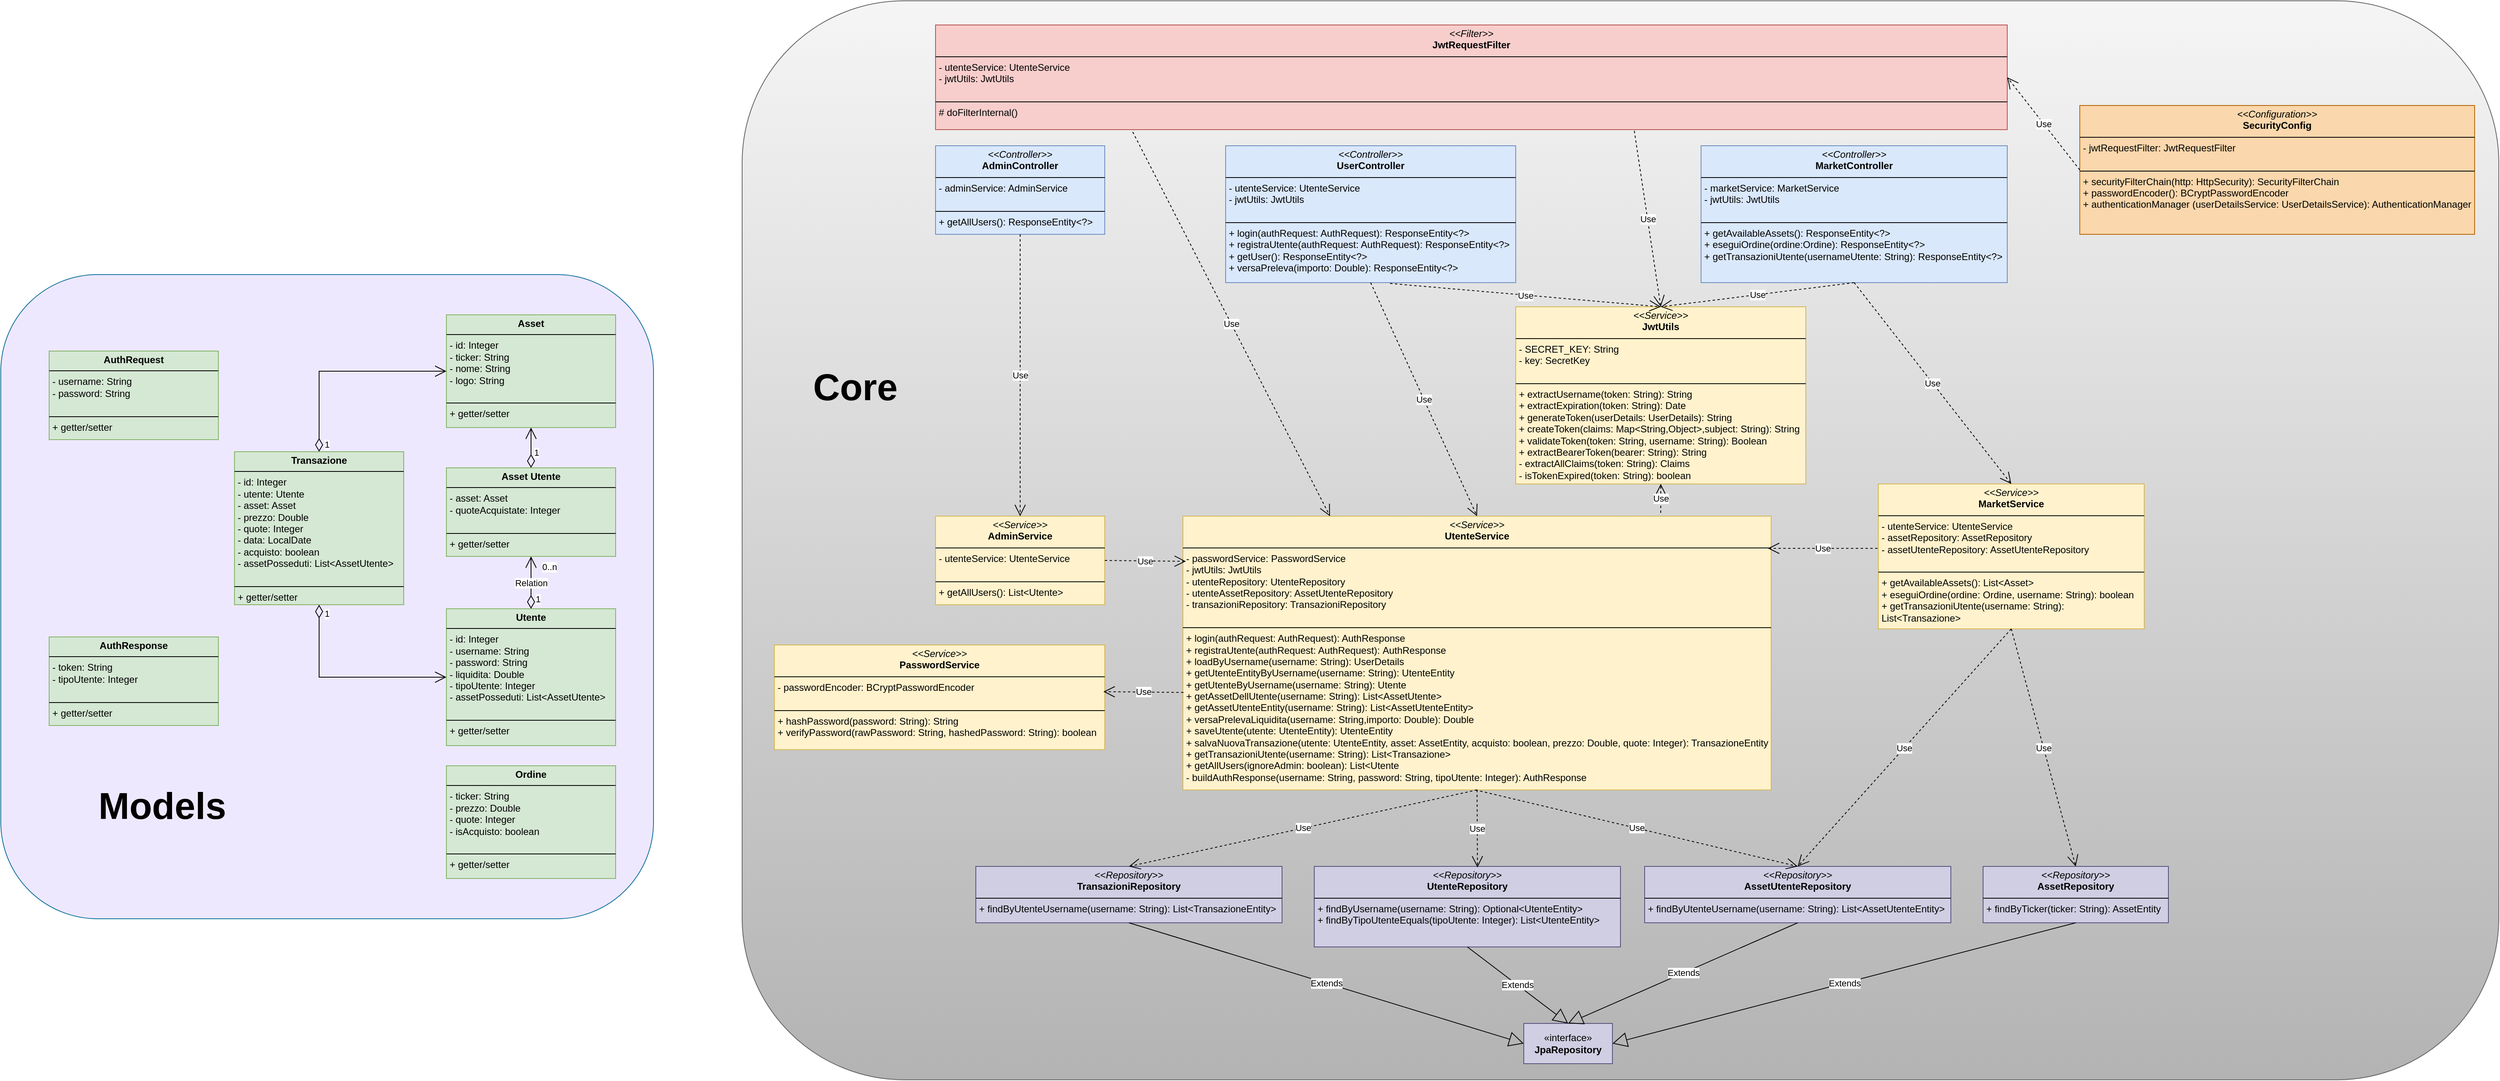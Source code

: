 <mxfile version="26.1.2">
  <diagram id="C5RBs43oDa-KdzZeNtuy" name="Page-1">
    <mxGraphModel dx="4261" dy="2522" grid="1" gridSize="10" guides="1" tooltips="1" connect="1" arrows="1" fold="1" page="1" pageScale="1" pageWidth="827" pageHeight="1169" math="0" shadow="0">
      <root>
        <mxCell id="WIyWlLk6GJQsqaUBKTNV-0" />
        <mxCell id="WIyWlLk6GJQsqaUBKTNV-1" parent="WIyWlLk6GJQsqaUBKTNV-0" />
        <mxCell id="JctIp_O2euF0pPEUEPDi-41" value="" style="rounded=1;whiteSpace=wrap;html=1;glass=0;shadow=0;fillColor=#EEE8FF;strokeColor=#10739e;" parent="WIyWlLk6GJQsqaUBKTNV-1" vertex="1">
          <mxGeometry x="-1370" y="200" width="810" height="800" as="geometry" />
        </mxCell>
        <mxCell id="JctIp_O2euF0pPEUEPDi-22" value="" style="rounded=1;whiteSpace=wrap;html=1;fillColor=#f5f5f5;glass=0;shadow=0;strokeColor=#666666;gradientColor=#b3b3b3;" parent="WIyWlLk6GJQsqaUBKTNV-1" vertex="1">
          <mxGeometry x="-450" y="-140" width="2180" height="1340" as="geometry" />
        </mxCell>
        <mxCell id="9dzWxOPXeVW-He33lrYC-0" value="&lt;p style=&quot;margin:0px;margin-top:4px;text-align:center;&quot;&gt;&lt;i&gt;&amp;lt;&amp;lt;Controller&amp;gt;&amp;gt;&lt;/i&gt;&lt;br&gt;&lt;b&gt;AdminController&lt;/b&gt;&lt;/p&gt;&lt;hr size=&quot;1&quot; style=&quot;border-style:solid;&quot;&gt;&lt;p style=&quot;margin:0px;margin-left:4px;&quot;&gt;- adminService: AdminService&lt;br&gt;&lt;br&gt;&lt;/p&gt;&lt;hr size=&quot;1&quot; style=&quot;border-style:solid;&quot;&gt;&lt;p style=&quot;margin:0px;margin-left:4px;&quot;&gt;+ getAllUsers(): ResponseEntity&amp;lt;?&amp;gt;&lt;/p&gt;" style="verticalAlign=top;align=left;overflow=fill;html=1;whiteSpace=wrap;fillColor=#dae8fc;strokeColor=#6c8ebf;" parent="WIyWlLk6GJQsqaUBKTNV-1" vertex="1">
          <mxGeometry x="-210" y="40" width="210" height="110" as="geometry" />
        </mxCell>
        <mxCell id="9dzWxOPXeVW-He33lrYC-1" value="&lt;p style=&quot;margin:0px;margin-top:4px;text-align:center;&quot;&gt;&lt;i&gt;&amp;lt;&amp;lt;Controller&amp;gt;&amp;gt;&lt;/i&gt;&lt;br&gt;&lt;b&gt;MarketController&lt;/b&gt;&lt;/p&gt;&lt;hr size=&quot;1&quot; style=&quot;border-style:solid;&quot;&gt;&lt;p style=&quot;margin:0px;margin-left:4px;&quot;&gt;- marketService: MarketService&lt;/p&gt;&lt;p style=&quot;margin:0px;margin-left:4px;&quot;&gt;- jwtUtils: JwtUtils&lt;br&gt;&lt;br&gt;&lt;/p&gt;&lt;hr size=&quot;1&quot; style=&quot;border-style:solid;&quot;&gt;&lt;p style=&quot;margin:0px;margin-left:4px;&quot;&gt;+ getAvailableAssets(): ResponseEntity&amp;lt;?&amp;gt;&lt;/p&gt;&lt;p style=&quot;margin:0px;margin-left:4px;&quot;&gt;+ eseguiOrdine(ordine:Ordine): ResponseEntity&amp;lt;?&amp;gt;&lt;/p&gt;&lt;p style=&quot;margin:0px;margin-left:4px;&quot;&gt;+ getTransazioniUtente(usernameUtente: String): ResponseEntity&amp;lt;?&amp;gt;&lt;/p&gt;" style="verticalAlign=top;align=left;overflow=fill;html=1;whiteSpace=wrap;fillColor=#dae8fc;strokeColor=#6c8ebf;" parent="WIyWlLk6GJQsqaUBKTNV-1" vertex="1">
          <mxGeometry x="740" y="40" width="380" height="170" as="geometry" />
        </mxCell>
        <mxCell id="9dzWxOPXeVW-He33lrYC-2" value="&lt;p style=&quot;margin:0px;margin-top:4px;text-align:center;&quot;&gt;&lt;i&gt;&amp;lt;&amp;lt;Controller&amp;gt;&amp;gt;&lt;/i&gt;&lt;br&gt;&lt;b&gt;UserController&lt;/b&gt;&lt;/p&gt;&lt;hr size=&quot;1&quot; style=&quot;border-style:solid;&quot;&gt;&lt;p style=&quot;margin:0px;margin-left:4px;&quot;&gt;- utenteService: UtenteService&lt;/p&gt;&lt;p style=&quot;margin:0px;margin-left:4px;&quot;&gt;- jwtUtils: JwtUtils&lt;br&gt;&lt;br&gt;&lt;/p&gt;&lt;hr size=&quot;1&quot; style=&quot;border-style:solid;&quot;&gt;&lt;p style=&quot;margin:0px;margin-left:4px;&quot;&gt;+ login(authRequest: AuthRequest): ResponseEntity&amp;lt;?&amp;gt;&lt;/p&gt;&lt;p style=&quot;margin:0px;margin-left:4px;&quot;&gt;+ registraUtente(&lt;span style=&quot;background-color: initial;&quot;&gt;authRequest: AuthRequest&lt;/span&gt;&lt;span style=&quot;background-color: initial;&quot;&gt;): ResponseEntity&amp;lt;?&amp;gt;&lt;/span&gt;&lt;/p&gt;&lt;p style=&quot;margin:0px;margin-left:4px;&quot;&gt;+ getUser(): ResponseEntity&amp;lt;?&amp;gt;&lt;/p&gt;&lt;p style=&quot;margin:0px;margin-left:4px;&quot;&gt;+ versaPreleva(importo: Double): ResponseEntity&amp;lt;?&amp;gt;&lt;/p&gt;" style="verticalAlign=top;align=left;overflow=fill;html=1;whiteSpace=wrap;fillColor=#dae8fc;strokeColor=#6c8ebf;" parent="WIyWlLk6GJQsqaUBKTNV-1" vertex="1">
          <mxGeometry x="150" y="40" width="360" height="170" as="geometry" />
        </mxCell>
        <mxCell id="9dzWxOPXeVW-He33lrYC-3" value="&lt;p style=&quot;margin:0px;margin-top:4px;text-align:center;&quot;&gt;&lt;i&gt;&amp;lt;&amp;lt;Service&amp;gt;&amp;gt;&lt;/i&gt;&lt;br&gt;&lt;b&gt;AdminService&lt;/b&gt;&lt;/p&gt;&lt;hr size=&quot;1&quot; style=&quot;border-style:solid;&quot;&gt;&lt;p style=&quot;margin:0px;margin-left:4px;&quot;&gt;- utenteService: UtenteService&lt;br&gt;&lt;br&gt;&lt;/p&gt;&lt;hr size=&quot;1&quot; style=&quot;border-style:solid;&quot;&gt;&lt;p style=&quot;margin:0px;margin-left:4px;&quot;&gt;+ getAllUsers(): List&amp;lt;Utente&amp;gt;&lt;/p&gt;" style="verticalAlign=top;align=left;overflow=fill;html=1;whiteSpace=wrap;fillColor=#fff2cc;strokeColor=#d6b656;" parent="WIyWlLk6GJQsqaUBKTNV-1" vertex="1">
          <mxGeometry x="-210" y="500" width="210" height="110" as="geometry" />
        </mxCell>
        <mxCell id="9dzWxOPXeVW-He33lrYC-4" value="Use" style="endArrow=open;endSize=12;dashed=1;html=1;rounded=0;exitX=0.5;exitY=1;exitDx=0;exitDy=0;entryX=0.5;entryY=0;entryDx=0;entryDy=0;" parent="WIyWlLk6GJQsqaUBKTNV-1" source="9dzWxOPXeVW-He33lrYC-0" target="9dzWxOPXeVW-He33lrYC-3" edge="1">
          <mxGeometry width="160" relative="1" as="geometry">
            <mxPoint x="330" y="210" as="sourcePoint" />
            <mxPoint x="490" y="210" as="targetPoint" />
          </mxGeometry>
        </mxCell>
        <mxCell id="9dzWxOPXeVW-He33lrYC-5" value="&lt;p style=&quot;margin:0px;margin-top:4px;text-align:center;&quot;&gt;&lt;i&gt;&amp;lt;&amp;lt;Service&amp;gt;&amp;gt;&lt;/i&gt;&lt;br&gt;&lt;b&gt;UtenteService&lt;/b&gt;&lt;/p&gt;&lt;hr size=&quot;1&quot; style=&quot;border-style:solid;&quot;&gt;&lt;p style=&quot;margin:0px;margin-left:4px;&quot;&gt;- passwordService: PasswordService&lt;/p&gt;&lt;p style=&quot;margin:0px;margin-left:4px;&quot;&gt;- jwtUtils: JwtUtils&lt;/p&gt;&lt;p style=&quot;margin:0px;margin-left:4px;&quot;&gt;- utenteRepository: UtenteRepository&lt;/p&gt;&lt;p style=&quot;margin:0px;margin-left:4px;&quot;&gt;- utenteAssetRepository: AssetUtenteRepository&lt;/p&gt;&lt;p style=&quot;margin:0px;margin-left:4px;&quot;&gt;- transazioniRepository: TransazioniRepository&lt;br&gt;&lt;br&gt;&lt;/p&gt;&lt;hr size=&quot;1&quot; style=&quot;border-style:solid;&quot;&gt;&lt;p style=&quot;margin: 0px 0px 0px 4px;&quot;&gt;+ login(authRequest: AuthRequest): AuthResponse&amp;nbsp;&lt;/p&gt;&lt;p style=&quot;margin: 0px 0px 0px 4px;&quot;&gt;+ registraUtente(&lt;span style=&quot;background-color: initial;&quot;&gt;authRequest: AuthRequest&lt;/span&gt;&lt;span style=&quot;background-color: initial;&quot;&gt;):&amp;nbsp;&lt;/span&gt;&lt;span style=&quot;background-color: initial;&quot;&gt;AuthResponse&amp;nbsp;&lt;/span&gt;&lt;/p&gt;&lt;p style=&quot;margin: 0px 0px 0px 4px;&quot;&gt;&lt;span style=&quot;background-color: initial;&quot;&gt;+ loadByUsername(username: String): UserDetails&lt;/span&gt;&lt;/p&gt;&lt;p style=&quot;margin: 0px 0px 0px 4px;&quot;&gt;&lt;span style=&quot;background-color: initial;&quot;&gt;+ getUtenteEntityByUsername(username: String): UtenteEntity&lt;/span&gt;&lt;/p&gt;&lt;p style=&quot;margin: 0px 0px 0px 4px;&quot;&gt;&lt;span style=&quot;background-color: initial;&quot;&gt;+ getUtenteByUsername&lt;/span&gt;&lt;span style=&quot;background-color: initial;&quot;&gt;(username: String): Utente&lt;/span&gt;&lt;/p&gt;&lt;p style=&quot;margin: 0px 0px 0px 4px;&quot;&gt;&lt;span style=&quot;background-color: initial;&quot;&gt;+ getAssetDellUtente(username: String): List&amp;lt;AssetUtente&amp;gt;&lt;/span&gt;&lt;/p&gt;&lt;p style=&quot;margin: 0px 0px 0px 4px;&quot;&gt;+ getAssetUtenteEntity(username: String): List&amp;lt;AssetUtenteEntity&amp;gt;&lt;span style=&quot;background-color: initial;&quot;&gt;&lt;/span&gt;&lt;/p&gt;&lt;p style=&quot;margin: 0px 0px 0px 4px;&quot;&gt;+ versaPrelevaLiquidita(username: String,importo: Double): Double&lt;/p&gt;&lt;p style=&quot;margin: 0px 0px 0px 4px;&quot;&gt;+ saveUtente(utente: UtenteEntity): UtenteEntity&lt;/p&gt;&lt;p style=&quot;margin: 0px 0px 0px 4px;&quot;&gt;+ salvaNuovaTransazione(utente: UtenteEntity, asset: AssetEntity, acquisto: boolean, prezzo: Double, quote: Integer): TransazioneEntity&lt;/p&gt;&lt;p style=&quot;margin: 0px 0px 0px 4px;&quot;&gt;+ getTransazioniUtente(username: String): List&amp;lt;Transazione&amp;gt;&lt;/p&gt;&lt;p style=&quot;margin: 0px 0px 0px 4px;&quot;&gt;+ getAllUsers(ignoreAdmin: boolean): List&amp;lt;Utente&lt;/p&gt;&lt;p style=&quot;margin: 0px 0px 0px 4px;&quot;&gt;- buildAuthResponse(username: String, password: String, tipoUtente: Integer): AuthResponse&lt;/p&gt;" style="verticalAlign=top;align=left;overflow=fill;html=1;whiteSpace=wrap;fillColor=#fff2cc;strokeColor=#d6b656;" parent="WIyWlLk6GJQsqaUBKTNV-1" vertex="1">
          <mxGeometry x="97" y="500" width="730" height="340" as="geometry" />
        </mxCell>
        <mxCell id="9dzWxOPXeVW-He33lrYC-6" value="Use" style="endArrow=open;endSize=12;dashed=1;html=1;rounded=0;entryX=0.5;entryY=0;entryDx=0;entryDy=0;exitX=0.5;exitY=1;exitDx=0;exitDy=0;" parent="WIyWlLk6GJQsqaUBKTNV-1" source="9dzWxOPXeVW-He33lrYC-2" target="9dzWxOPXeVW-He33lrYC-5" edge="1">
          <mxGeometry width="160" relative="1" as="geometry">
            <mxPoint x="420" y="420" as="sourcePoint" />
            <mxPoint x="580" y="420" as="targetPoint" />
          </mxGeometry>
        </mxCell>
        <mxCell id="9dzWxOPXeVW-He33lrYC-7" value="Use" style="endArrow=open;endSize=12;dashed=1;html=1;rounded=0;exitX=1;exitY=0.5;exitDx=0;exitDy=0;entryX=0.005;entryY=0.165;entryDx=0;entryDy=0;entryPerimeter=0;" parent="WIyWlLk6GJQsqaUBKTNV-1" source="9dzWxOPXeVW-He33lrYC-3" target="9dzWxOPXeVW-He33lrYC-5" edge="1">
          <mxGeometry width="160" relative="1" as="geometry">
            <mxPoint x="420" y="420" as="sourcePoint" />
            <mxPoint x="580" y="420" as="targetPoint" />
          </mxGeometry>
        </mxCell>
        <mxCell id="9dzWxOPXeVW-He33lrYC-8" value="&lt;p style=&quot;margin:0px;margin-top:4px;text-align:center;&quot;&gt;&lt;i&gt;&amp;lt;&amp;lt;Service&amp;gt;&amp;gt;&lt;/i&gt;&lt;br&gt;&lt;b&gt;MarketService&lt;/b&gt;&lt;/p&gt;&lt;hr size=&quot;1&quot; style=&quot;border-style:solid;&quot;&gt;&lt;p style=&quot;margin:0px;margin-left:4px;&quot;&gt;- utenteService: UtenteService&lt;/p&gt;&lt;p style=&quot;margin:0px;margin-left:4px;&quot;&gt;&lt;span style=&quot;background-color: initial;&quot;&gt;- assetRepository: AssetRepository&lt;/span&gt;&lt;/p&gt;&lt;p style=&quot;margin:0px;margin-left:4px;&quot;&gt;- assetUtenteRepository: AssetUtenteRepository&lt;/p&gt;&lt;p style=&quot;margin:0px;margin-left:4px;&quot;&gt;&lt;br&gt;&lt;/p&gt;&lt;hr size=&quot;1&quot; style=&quot;border-style:solid;&quot;&gt;&lt;p style=&quot;margin: 0px 0px 0px 4px;&quot;&gt;+ getAvailableAssets(): List&amp;lt;Asset&amp;gt;&lt;/p&gt;&lt;p style=&quot;margin: 0px 0px 0px 4px;&quot;&gt;+ eseguiOrdine(&lt;span style=&quot;background-color: initial;&quot;&gt;ordine: Ordine, username: String&lt;/span&gt;&lt;span style=&quot;background-color: initial;&quot;&gt;):&amp;nbsp;&lt;/span&gt;&lt;span style=&quot;background-color: initial;&quot;&gt;boolean&lt;/span&gt;&lt;/p&gt;&lt;p style=&quot;margin: 0px 0px 0px 4px;&quot;&gt;&lt;span style=&quot;background-color: initial;&quot;&gt;+ getTransazioniUtente(username: String): List&amp;lt;Transazione&amp;gt;&lt;/span&gt;&lt;/p&gt;&lt;p style=&quot;margin: 0px 0px 0px 4px;&quot;&gt;&lt;br&gt;&lt;/p&gt;" style="verticalAlign=top;align=left;overflow=fill;html=1;whiteSpace=wrap;fillColor=#fff2cc;strokeColor=#d6b656;" parent="WIyWlLk6GJQsqaUBKTNV-1" vertex="1">
          <mxGeometry x="960" y="460" width="330" height="180" as="geometry" />
        </mxCell>
        <mxCell id="9dzWxOPXeVW-He33lrYC-9" value="Use" style="endArrow=open;endSize=12;dashed=1;html=1;rounded=0;" parent="WIyWlLk6GJQsqaUBKTNV-1" edge="1">
          <mxGeometry width="160" relative="1" as="geometry">
            <mxPoint x="959" y="540" as="sourcePoint" />
            <mxPoint x="823" y="540" as="targetPoint" />
          </mxGeometry>
        </mxCell>
        <mxCell id="9dzWxOPXeVW-He33lrYC-12" value="Use" style="endArrow=open;endSize=12;dashed=1;html=1;rounded=0;entryX=0.5;entryY=0;entryDx=0;entryDy=0;exitX=0.5;exitY=1;exitDx=0;exitDy=0;" parent="WIyWlLk6GJQsqaUBKTNV-1" target="9dzWxOPXeVW-He33lrYC-8" edge="1" source="9dzWxOPXeVW-He33lrYC-1">
          <mxGeometry width="160" relative="1" as="geometry">
            <mxPoint x="870" y="213" as="sourcePoint" />
            <mxPoint x="960" y="420" as="targetPoint" />
          </mxGeometry>
        </mxCell>
        <mxCell id="9dzWxOPXeVW-He33lrYC-14" value="&lt;p style=&quot;margin:0px;margin-top:4px;text-align:center;&quot;&gt;&lt;i&gt;&amp;lt;&amp;lt;Service&amp;gt;&amp;gt;&lt;/i&gt;&lt;br&gt;&lt;b&gt;PasswordService&lt;/b&gt;&lt;/p&gt;&lt;hr size=&quot;1&quot; style=&quot;border-style:solid;&quot;&gt;&lt;p style=&quot;margin:0px;margin-left:4px;&quot;&gt;- passwordEncoder: BCryptPasswordEncoder&lt;/p&gt;&lt;p style=&quot;margin:0px;margin-left:4px;&quot;&gt;&lt;br&gt;&lt;/p&gt;&lt;hr size=&quot;1&quot; style=&quot;border-style:solid;&quot;&gt;&lt;p style=&quot;margin: 0px 0px 0px 4px;&quot;&gt;+ hashPassword(password: String): String&lt;/p&gt;&lt;p style=&quot;margin: 0px 0px 0px 4px;&quot;&gt;+ verifyPassword(&lt;span style=&quot;background-color: initial;&quot;&gt;rawPassword: String, hashedPassword: String&lt;/span&gt;&lt;span style=&quot;background-color: initial;&quot;&gt;):&amp;nbsp;&lt;/span&gt;&lt;span style=&quot;background-color: initial;&quot;&gt;boolean&lt;/span&gt;&lt;/p&gt;&lt;p style=&quot;margin: 0px 0px 0px 4px;&quot;&gt;&lt;br&gt;&lt;/p&gt;" style="verticalAlign=top;align=left;overflow=fill;html=1;whiteSpace=wrap;fillColor=#fff2cc;strokeColor=#d6b656;" parent="WIyWlLk6GJQsqaUBKTNV-1" vertex="1">
          <mxGeometry x="-410" y="660" width="410" height="130" as="geometry" />
        </mxCell>
        <mxCell id="9dzWxOPXeVW-He33lrYC-18" value="Use" style="endArrow=open;endSize=12;dashed=1;html=1;rounded=0;exitX=0.001;exitY=0.644;exitDx=0;exitDy=0;entryX=0.996;entryY=0.446;entryDx=0;entryDy=0;exitPerimeter=0;entryPerimeter=0;" parent="WIyWlLk6GJQsqaUBKTNV-1" source="9dzWxOPXeVW-He33lrYC-5" target="9dzWxOPXeVW-He33lrYC-14" edge="1">
          <mxGeometry width="160" relative="1" as="geometry">
            <mxPoint x="460" y="670" as="sourcePoint" />
            <mxPoint x="620" y="670" as="targetPoint" />
          </mxGeometry>
        </mxCell>
        <mxCell id="9dzWxOPXeVW-He33lrYC-19" value="&lt;p style=&quot;margin:0px;margin-top:4px;text-align:center;&quot;&gt;&lt;i&gt;&amp;lt;&amp;lt;Service&amp;gt;&amp;gt;&lt;/i&gt;&lt;br&gt;&lt;b&gt;JwtUtils&lt;/b&gt;&lt;/p&gt;&lt;hr size=&quot;1&quot; style=&quot;border-style:solid;&quot;&gt;&lt;p style=&quot;margin:0px;margin-left:4px;&quot;&gt;- SECRET_KEY: String&lt;/p&gt;&lt;p style=&quot;margin:0px;margin-left:4px;&quot;&gt;- key: SecretKey&lt;/p&gt;&lt;p style=&quot;margin:0px;margin-left:4px;&quot;&gt;&lt;br&gt;&lt;/p&gt;&lt;hr size=&quot;1&quot; style=&quot;border-style:solid;&quot;&gt;&lt;p style=&quot;margin: 0px 0px 0px 4px;&quot;&gt;+ extractUsername(token: String): String&amp;nbsp;&lt;/p&gt;&lt;p style=&quot;margin: 0px 0px 0px 4px;&quot;&gt;+ extractExpiration(&lt;span style=&quot;background-color: initial;&quot;&gt;token:&amp;nbsp;&lt;/span&gt;String&lt;span style=&quot;background-color: initial;&quot;&gt;):&amp;nbsp;&lt;/span&gt;&lt;span style=&quot;background-color: initial;&quot;&gt;Date&lt;/span&gt;&lt;/p&gt;&lt;p style=&quot;margin: 0px 0px 0px 4px;&quot;&gt;&lt;span style=&quot;background-color: initial;&quot;&gt;+ generateToken&lt;/span&gt;&lt;span style=&quot;background-color: initial;&quot;&gt;(userDetails: UserDetails): String&lt;/span&gt;&lt;/p&gt;&lt;p style=&quot;margin: 0px 0px 0px 4px;&quot;&gt;&lt;span style=&quot;background-color: initial;&quot;&gt;+ createToken(claims: Map&amp;lt;String,Object&amp;gt;,subject: String): String&lt;/span&gt;&lt;/p&gt;&lt;p style=&quot;margin: 0px 0px 0px 4px;&quot;&gt;+ validateToken(token: String, username: String): Boolean&lt;span style=&quot;background-color: initial;&quot;&gt;&lt;/span&gt;&lt;/p&gt;&lt;p style=&quot;margin: 0px 0px 0px 4px;&quot;&gt;+ extractBearerToken(bearer: String): String&lt;/p&gt;&lt;p style=&quot;margin: 0px 0px 0px 4px;&quot;&gt;&lt;span style=&quot;background-color: initial;&quot;&gt;- extractAllClaims(token: String): Claims&lt;/span&gt;&lt;/p&gt;&lt;p style=&quot;margin: 0px 0px 0px 4px;&quot;&gt;&lt;span style=&quot;background-color: initial;&quot;&gt;- isTokenExpired(token: String): boolean&lt;/span&gt;&lt;/p&gt;&lt;p style=&quot;margin: 0px 0px 0px 4px;&quot;&gt;&lt;br&gt;&lt;/p&gt;" style="verticalAlign=top;align=left;overflow=fill;html=1;whiteSpace=wrap;fillColor=#fff2cc;strokeColor=#d6b656;" parent="WIyWlLk6GJQsqaUBKTNV-1" vertex="1">
          <mxGeometry x="510" y="240" width="360" height="220" as="geometry" />
        </mxCell>
        <mxCell id="9dzWxOPXeVW-He33lrYC-20" value="Use" style="endArrow=open;endSize=12;dashed=1;html=1;rounded=0;exitX=0.567;exitY=1.006;exitDx=0;exitDy=0;exitPerimeter=0;entryX=0.5;entryY=0;entryDx=0;entryDy=0;" parent="WIyWlLk6GJQsqaUBKTNV-1" source="9dzWxOPXeVW-He33lrYC-2" target="9dzWxOPXeVW-He33lrYC-19" edge="1">
          <mxGeometry width="160" relative="1" as="geometry">
            <mxPoint x="730" y="340" as="sourcePoint" />
            <mxPoint x="670" y="240" as="targetPoint" />
          </mxGeometry>
        </mxCell>
        <mxCell id="9dzWxOPXeVW-He33lrYC-21" value="Use" style="endArrow=open;endSize=12;dashed=1;html=1;rounded=0;exitX=0.5;exitY=1;exitDx=0;exitDy=0;entryX=0.5;entryY=0;entryDx=0;entryDy=0;" parent="WIyWlLk6GJQsqaUBKTNV-1" source="9dzWxOPXeVW-He33lrYC-1" target="9dzWxOPXeVW-He33lrYC-19" edge="1">
          <mxGeometry width="160" relative="1" as="geometry">
            <mxPoint x="730" y="340" as="sourcePoint" />
            <mxPoint x="890" y="340" as="targetPoint" />
          </mxGeometry>
        </mxCell>
        <mxCell id="9dzWxOPXeVW-He33lrYC-22" value="Use" style="endArrow=open;endSize=12;dashed=1;html=1;rounded=0;entryX=0.5;entryY=1;entryDx=0;entryDy=0;" parent="WIyWlLk6GJQsqaUBKTNV-1" target="9dzWxOPXeVW-He33lrYC-19" edge="1">
          <mxGeometry width="160" relative="1" as="geometry">
            <mxPoint x="690" y="496" as="sourcePoint" />
            <mxPoint x="890" y="440" as="targetPoint" />
          </mxGeometry>
        </mxCell>
        <mxCell id="JctIp_O2euF0pPEUEPDi-0" value="«interface»&lt;br&gt;&lt;b&gt;JpaRepository&lt;/b&gt;" style="html=1;whiteSpace=wrap;fillColor=#d0cee2;strokeColor=#56517e;" parent="WIyWlLk6GJQsqaUBKTNV-1" vertex="1">
          <mxGeometry x="520" y="1130" width="110" height="50" as="geometry" />
        </mxCell>
        <mxCell id="JctIp_O2euF0pPEUEPDi-5" value="&lt;p style=&quot;margin:0px;margin-top:4px;text-align:center;&quot;&gt;&lt;i&gt;&amp;lt;&amp;lt;Repository&amp;gt;&amp;gt;&lt;/i&gt;&lt;br&gt;&lt;b&gt;AssetRepository&lt;/b&gt;&lt;/p&gt;&lt;hr size=&quot;1&quot; style=&quot;border-style:solid;&quot;&gt;&lt;p style=&quot;margin:0px;margin-left:4px;&quot;&gt;&lt;/p&gt;&lt;p style=&quot;margin: 0px 0px 0px 4px;&quot;&gt;+ findByTicker(ticker: String): AssetEntity&lt;/p&gt;&lt;p style=&quot;margin: 0px 0px 0px 4px;&quot;&gt;&lt;br&gt;&lt;/p&gt;" style="verticalAlign=top;align=left;overflow=fill;html=1;whiteSpace=wrap;fillColor=#d0cee2;strokeColor=#56517e;" parent="WIyWlLk6GJQsqaUBKTNV-1" vertex="1">
          <mxGeometry x="1090" y="935" width="230" height="70" as="geometry" />
        </mxCell>
        <mxCell id="JctIp_O2euF0pPEUEPDi-6" value="&lt;p style=&quot;margin:0px;margin-top:4px;text-align:center;&quot;&gt;&lt;i&gt;&amp;lt;&amp;lt;Repository&amp;gt;&amp;gt;&lt;/i&gt;&lt;br&gt;&lt;b&gt;AssetUtenteRepository&lt;/b&gt;&lt;/p&gt;&lt;hr size=&quot;1&quot; style=&quot;border-style:solid;&quot;&gt;&lt;p style=&quot;margin:0px;margin-left:4px;&quot;&gt;&lt;/p&gt;&lt;p style=&quot;margin: 0px 0px 0px 4px;&quot;&gt;+ findByUtenteUsername(username: String): List&amp;lt;AssetUtenteEntity&amp;gt;&lt;/p&gt;&lt;p style=&quot;margin: 0px 0px 0px 4px;&quot;&gt;&lt;br&gt;&lt;/p&gt;" style="verticalAlign=top;align=left;overflow=fill;html=1;whiteSpace=wrap;fillColor=#d0cee2;strokeColor=#56517e;" parent="WIyWlLk6GJQsqaUBKTNV-1" vertex="1">
          <mxGeometry x="670" y="935" width="380" height="70" as="geometry" />
        </mxCell>
        <mxCell id="JctIp_O2euF0pPEUEPDi-8" value="&lt;p style=&quot;margin:0px;margin-top:4px;text-align:center;&quot;&gt;&lt;i&gt;&amp;lt;&amp;lt;Repository&amp;gt;&amp;gt;&lt;/i&gt;&lt;br&gt;&lt;b&gt;TransazioniRepository&lt;/b&gt;&lt;/p&gt;&lt;hr size=&quot;1&quot; style=&quot;border-style:solid;&quot;&gt;&lt;p style=&quot;margin:0px;margin-left:4px;&quot;&gt;&lt;/p&gt;&lt;p style=&quot;margin: 0px 0px 0px 4px;&quot;&gt;+ findByUtenteUsername(username: String): List&amp;lt;TransazioneEntity&amp;gt;&lt;/p&gt;&lt;p style=&quot;margin: 0px 0px 0px 4px;&quot;&gt;&lt;br&gt;&lt;/p&gt;" style="verticalAlign=top;align=left;overflow=fill;html=1;whiteSpace=wrap;fillColor=#d0cee2;strokeColor=#56517e;" parent="WIyWlLk6GJQsqaUBKTNV-1" vertex="1">
          <mxGeometry x="-160" y="935" width="380" height="70" as="geometry" />
        </mxCell>
        <mxCell id="JctIp_O2euF0pPEUEPDi-9" value="&lt;p style=&quot;margin:0px;margin-top:4px;text-align:center;&quot;&gt;&lt;i&gt;&amp;lt;&amp;lt;Repository&amp;gt;&amp;gt;&lt;/i&gt;&lt;br&gt;&lt;b&gt;UtenteRepository&lt;/b&gt;&lt;/p&gt;&lt;hr size=&quot;1&quot; style=&quot;border-style:solid;&quot;&gt;&lt;p style=&quot;margin:0px;margin-left:4px;&quot;&gt;&lt;/p&gt;&lt;p style=&quot;margin: 0px 0px 0px 4px;&quot;&gt;+ findByUsername(username: String): Optional&amp;lt;UtenteEntity&amp;gt;&lt;/p&gt;&lt;p style=&quot;margin: 0px 0px 0px 4px;&quot;&gt;+ findByTipoUtenteEquals(tipoUtente: Integer): List&amp;lt;UtenteEntity&amp;gt;&lt;/p&gt;&lt;p style=&quot;margin: 0px 0px 0px 4px;&quot;&gt;&lt;br&gt;&lt;/p&gt;" style="verticalAlign=top;align=left;overflow=fill;html=1;whiteSpace=wrap;fillColor=#d0cee2;strokeColor=#56517e;" parent="WIyWlLk6GJQsqaUBKTNV-1" vertex="1">
          <mxGeometry x="260" y="935" width="380" height="100" as="geometry" />
        </mxCell>
        <mxCell id="JctIp_O2euF0pPEUEPDi-12" value="Extends" style="endArrow=block;endSize=16;endFill=0;html=1;rounded=0;exitX=0.5;exitY=1;exitDx=0;exitDy=0;entryX=0;entryY=0.5;entryDx=0;entryDy=0;" parent="WIyWlLk6GJQsqaUBKTNV-1" source="JctIp_O2euF0pPEUEPDi-8" target="JctIp_O2euF0pPEUEPDi-0" edge="1">
          <mxGeometry width="160" relative="1" as="geometry">
            <mxPoint x="560" y="850" as="sourcePoint" />
            <mxPoint x="720" y="850" as="targetPoint" />
          </mxGeometry>
        </mxCell>
        <mxCell id="JctIp_O2euF0pPEUEPDi-13" value="Extends" style="endArrow=block;endSize=16;endFill=0;html=1;rounded=0;exitX=0.5;exitY=1;exitDx=0;exitDy=0;entryX=0.5;entryY=0;entryDx=0;entryDy=0;" parent="WIyWlLk6GJQsqaUBKTNV-1" source="JctIp_O2euF0pPEUEPDi-9" target="JctIp_O2euF0pPEUEPDi-0" edge="1">
          <mxGeometry width="160" relative="1" as="geometry">
            <mxPoint x="560" y="850" as="sourcePoint" />
            <mxPoint x="720" y="850" as="targetPoint" />
          </mxGeometry>
        </mxCell>
        <mxCell id="JctIp_O2euF0pPEUEPDi-14" value="Extends" style="endArrow=block;endSize=16;endFill=0;html=1;rounded=0;exitX=0.5;exitY=1;exitDx=0;exitDy=0;entryX=1;entryY=0.5;entryDx=0;entryDy=0;" parent="WIyWlLk6GJQsqaUBKTNV-1" source="JctIp_O2euF0pPEUEPDi-5" target="JctIp_O2euF0pPEUEPDi-0" edge="1">
          <mxGeometry width="160" relative="1" as="geometry">
            <mxPoint x="560" y="850" as="sourcePoint" />
            <mxPoint x="690" y="1190" as="targetPoint" />
          </mxGeometry>
        </mxCell>
        <mxCell id="JctIp_O2euF0pPEUEPDi-15" value="Extends" style="endArrow=block;endSize=16;endFill=0;html=1;rounded=0;exitX=0.5;exitY=1;exitDx=0;exitDy=0;entryX=0.5;entryY=0;entryDx=0;entryDy=0;" parent="WIyWlLk6GJQsqaUBKTNV-1" source="JctIp_O2euF0pPEUEPDi-6" target="JctIp_O2euF0pPEUEPDi-0" edge="1">
          <mxGeometry width="160" relative="1" as="geometry">
            <mxPoint x="520" y="910" as="sourcePoint" />
            <mxPoint x="680" y="910" as="targetPoint" />
          </mxGeometry>
        </mxCell>
        <mxCell id="JctIp_O2euF0pPEUEPDi-16" value="Use" style="endArrow=open;endSize=12;dashed=1;html=1;rounded=0;exitX=0.5;exitY=1;exitDx=0;exitDy=0;entryX=0.5;entryY=0;entryDx=0;entryDy=0;" parent="WIyWlLk6GJQsqaUBKTNV-1" source="9dzWxOPXeVW-He33lrYC-5" target="JctIp_O2euF0pPEUEPDi-8" edge="1">
          <mxGeometry width="160" relative="1" as="geometry">
            <mxPoint x="260" y="700" as="sourcePoint" />
            <mxPoint x="420" y="700" as="targetPoint" />
          </mxGeometry>
        </mxCell>
        <mxCell id="JctIp_O2euF0pPEUEPDi-17" value="Use" style="endArrow=open;endSize=12;dashed=1;html=1;rounded=0;exitX=0.5;exitY=1;exitDx=0;exitDy=0;entryX=0.533;entryY=0.013;entryDx=0;entryDy=0;entryPerimeter=0;" parent="WIyWlLk6GJQsqaUBKTNV-1" source="9dzWxOPXeVW-He33lrYC-5" target="JctIp_O2euF0pPEUEPDi-9" edge="1">
          <mxGeometry width="160" relative="1" as="geometry">
            <mxPoint x="260" y="820" as="sourcePoint" />
            <mxPoint x="420" y="820" as="targetPoint" />
          </mxGeometry>
        </mxCell>
        <mxCell id="JctIp_O2euF0pPEUEPDi-18" value="Use" style="endArrow=open;endSize=12;dashed=1;html=1;rounded=0;entryX=0.5;entryY=0;entryDx=0;entryDy=0;" parent="WIyWlLk6GJQsqaUBKTNV-1" target="JctIp_O2euF0pPEUEPDi-6" edge="1">
          <mxGeometry width="160" relative="1" as="geometry">
            <mxPoint x="460" y="840" as="sourcePoint" />
            <mxPoint x="820" y="820" as="targetPoint" />
          </mxGeometry>
        </mxCell>
        <mxCell id="JctIp_O2euF0pPEUEPDi-19" value="Use" style="endArrow=open;endSize=12;dashed=1;html=1;rounded=0;exitX=0.5;exitY=1;exitDx=0;exitDy=0;entryX=0.5;entryY=0;entryDx=0;entryDy=0;" parent="WIyWlLk6GJQsqaUBKTNV-1" source="9dzWxOPXeVW-He33lrYC-8" target="JctIp_O2euF0pPEUEPDi-5" edge="1">
          <mxGeometry width="160" relative="1" as="geometry">
            <mxPoint x="660" y="820" as="sourcePoint" />
            <mxPoint x="820" y="820" as="targetPoint" />
          </mxGeometry>
        </mxCell>
        <mxCell id="JctIp_O2euF0pPEUEPDi-20" value="Use" style="endArrow=open;endSize=12;dashed=1;html=1;rounded=0;exitX=0.5;exitY=1;exitDx=0;exitDy=0;entryX=0.5;entryY=0;entryDx=0;entryDy=0;" parent="WIyWlLk6GJQsqaUBKTNV-1" source="9dzWxOPXeVW-He33lrYC-8" target="JctIp_O2euF0pPEUEPDi-6" edge="1">
          <mxGeometry width="160" relative="1" as="geometry">
            <mxPoint x="660" y="820" as="sourcePoint" />
            <mxPoint x="820" y="820" as="targetPoint" />
          </mxGeometry>
        </mxCell>
        <mxCell id="JctIp_O2euF0pPEUEPDi-23" value="Core" style="text;strokeColor=none;fillColor=none;html=1;fontSize=46;fontStyle=1;verticalAlign=middle;align=center;" parent="WIyWlLk6GJQsqaUBKTNV-1" vertex="1">
          <mxGeometry x="-450" y="250" width="280" height="180" as="geometry" />
        </mxCell>
        <mxCell id="JctIp_O2euF0pPEUEPDi-25" value="&lt;p style=&quot;margin:0px;margin-top:4px;text-align:center;&quot;&gt;&lt;b&gt;Asset&lt;/b&gt;&lt;/p&gt;&lt;hr size=&quot;1&quot; style=&quot;border-style:solid;&quot;&gt;&lt;p style=&quot;margin:0px;margin-left:4px;&quot;&gt;- id: Integer&lt;/p&gt;&lt;p style=&quot;margin:0px;margin-left:4px;&quot;&gt;- ticker: String&lt;/p&gt;&lt;p style=&quot;margin:0px;margin-left:4px;&quot;&gt;- nome: String&lt;/p&gt;&lt;p style=&quot;margin:0px;margin-left:4px;&quot;&gt;- logo: String&lt;br&gt;&lt;br&gt;&lt;/p&gt;&lt;hr size=&quot;1&quot; style=&quot;border-style:solid;&quot;&gt;&lt;p style=&quot;margin:0px;margin-left:4px;&quot;&gt;+ getter/setter&lt;/p&gt;" style="verticalAlign=top;align=left;overflow=fill;html=1;whiteSpace=wrap;fillColor=#d5e8d4;strokeColor=#82b366;" parent="WIyWlLk6GJQsqaUBKTNV-1" vertex="1">
          <mxGeometry x="-817" y="250" width="210" height="140" as="geometry" />
        </mxCell>
        <mxCell id="JctIp_O2euF0pPEUEPDi-26" value="&lt;p style=&quot;margin:0px;margin-top:4px;text-align:center;&quot;&gt;&lt;b&gt;Asset Utente&lt;/b&gt;&lt;/p&gt;&lt;hr size=&quot;1&quot; style=&quot;border-style:solid;&quot;&gt;&lt;p style=&quot;margin:0px;margin-left:4px;&quot;&gt;- asset: Asset&lt;/p&gt;&lt;p style=&quot;margin:0px;margin-left:4px;&quot;&gt;- quoteAcquistate: Integer&lt;/p&gt;&lt;p style=&quot;margin:0px;margin-left:4px;&quot;&gt;&lt;br&gt;&lt;/p&gt;&lt;hr size=&quot;1&quot; style=&quot;border-style:solid;&quot;&gt;&lt;p style=&quot;margin:0px;margin-left:4px;&quot;&gt;+ getter/setter&lt;/p&gt;" style="verticalAlign=top;align=left;overflow=fill;html=1;whiteSpace=wrap;fillColor=#d5e8d4;strokeColor=#82b366;" parent="WIyWlLk6GJQsqaUBKTNV-1" vertex="1">
          <mxGeometry x="-817" y="440" width="210" height="110" as="geometry" />
        </mxCell>
        <mxCell id="JctIp_O2euF0pPEUEPDi-29" value="1" style="endArrow=open;html=1;endSize=12;startArrow=diamondThin;startSize=14;startFill=0;edgeStyle=orthogonalEdgeStyle;align=left;verticalAlign=bottom;rounded=0;entryX=0.5;entryY=1;entryDx=0;entryDy=0;exitX=0.5;exitY=0;exitDx=0;exitDy=0;" parent="WIyWlLk6GJQsqaUBKTNV-1" source="JctIp_O2euF0pPEUEPDi-26" target="JctIp_O2euF0pPEUEPDi-25" edge="1">
          <mxGeometry x="-0.6" y="-2" relative="1" as="geometry">
            <mxPoint x="-650" y="480" as="sourcePoint" />
            <mxPoint x="-490" y="480" as="targetPoint" />
            <mxPoint as="offset" />
          </mxGeometry>
        </mxCell>
        <mxCell id="JctIp_O2euF0pPEUEPDi-30" value="&lt;p style=&quot;margin:0px;margin-top:4px;text-align:center;&quot;&gt;&lt;b&gt;AuthRequest&lt;/b&gt;&lt;/p&gt;&lt;hr size=&quot;1&quot; style=&quot;border-style:solid;&quot;&gt;&lt;p style=&quot;margin:0px;margin-left:4px;&quot;&gt;&lt;span style=&quot;background-color: transparent; color: light-dark(rgb(0, 0, 0), rgb(255, 255, 255));&quot;&gt;- username: String&lt;/span&gt;&lt;/p&gt;&lt;p style=&quot;margin:0px;margin-left:4px;&quot;&gt;- password: String&lt;/p&gt;&lt;p style=&quot;margin:0px;margin-left:4px;&quot;&gt;&lt;br&gt;&lt;/p&gt;&lt;hr size=&quot;1&quot; style=&quot;border-style:solid;&quot;&gt;&lt;p style=&quot;margin:0px;margin-left:4px;&quot;&gt;+ getter/setter&lt;/p&gt;" style="verticalAlign=top;align=left;overflow=fill;html=1;whiteSpace=wrap;fillColor=#d5e8d4;strokeColor=#82b366;" parent="WIyWlLk6GJQsqaUBKTNV-1" vertex="1">
          <mxGeometry x="-1310" y="295" width="210" height="110" as="geometry" />
        </mxCell>
        <mxCell id="JctIp_O2euF0pPEUEPDi-31" value="&lt;p style=&quot;margin:0px;margin-top:4px;text-align:center;&quot;&gt;&lt;b&gt;AuthResponse&lt;/b&gt;&lt;/p&gt;&lt;hr size=&quot;1&quot; style=&quot;border-style:solid;&quot;&gt;&lt;p style=&quot;margin:0px;margin-left:4px;&quot;&gt;&lt;span style=&quot;background-color: transparent; color: light-dark(rgb(0, 0, 0), rgb(255, 255, 255));&quot;&gt;- token: String&lt;/span&gt;&lt;/p&gt;&lt;p style=&quot;margin:0px;margin-left:4px;&quot;&gt;- tipoUtente: Integer&lt;/p&gt;&lt;p style=&quot;margin:0px;margin-left:4px;&quot;&gt;&lt;br&gt;&lt;/p&gt;&lt;hr size=&quot;1&quot; style=&quot;border-style:solid;&quot;&gt;&lt;p style=&quot;margin:0px;margin-left:4px;&quot;&gt;+ getter/setter&lt;/p&gt;" style="verticalAlign=top;align=left;overflow=fill;html=1;whiteSpace=wrap;fillColor=#d5e8d4;strokeColor=#82b366;" parent="WIyWlLk6GJQsqaUBKTNV-1" vertex="1">
          <mxGeometry x="-1310" y="650" width="210" height="110" as="geometry" />
        </mxCell>
        <mxCell id="JctIp_O2euF0pPEUEPDi-32" value="&lt;p style=&quot;margin:0px;margin-top:4px;text-align:center;&quot;&gt;&lt;b&gt;Ordine&lt;/b&gt;&lt;/p&gt;&lt;hr size=&quot;1&quot; style=&quot;border-style:solid;&quot;&gt;&lt;p style=&quot;margin:0px;margin-left:4px;&quot;&gt;&lt;span style=&quot;background-color: transparent; color: light-dark(rgb(0, 0, 0), rgb(255, 255, 255));&quot;&gt;- ticker: String&lt;/span&gt;&lt;/p&gt;&lt;p style=&quot;margin:0px;margin-left:4px;&quot;&gt;- prezzo: Double&lt;/p&gt;&lt;p style=&quot;margin:0px;margin-left:4px;&quot;&gt;- quote: Integer&lt;/p&gt;&lt;p style=&quot;margin:0px;margin-left:4px;&quot;&gt;- isAcquisto: boolean&lt;/p&gt;&lt;p style=&quot;margin:0px;margin-left:4px;&quot;&gt;&lt;br&gt;&lt;/p&gt;&lt;hr size=&quot;1&quot; style=&quot;border-style:solid;&quot;&gt;&lt;p style=&quot;margin:0px;margin-left:4px;&quot;&gt;+ getter/setter&lt;/p&gt;" style="verticalAlign=top;align=left;overflow=fill;html=1;whiteSpace=wrap;fillColor=#d5e8d4;strokeColor=#82b366;" parent="WIyWlLk6GJQsqaUBKTNV-1" vertex="1">
          <mxGeometry x="-817" y="810" width="210" height="140" as="geometry" />
        </mxCell>
        <mxCell id="JctIp_O2euF0pPEUEPDi-33" value="&lt;p style=&quot;margin:0px;margin-top:4px;text-align:center;&quot;&gt;&lt;b&gt;Utente&lt;/b&gt;&lt;/p&gt;&lt;hr size=&quot;1&quot; style=&quot;border-style:solid;&quot;&gt;&lt;p style=&quot;margin:0px;margin-left:4px;&quot;&gt;&lt;span style=&quot;background-color: transparent; color: light-dark(rgb(0, 0, 0), rgb(255, 255, 255));&quot;&gt;- id: Integer&lt;/span&gt;&lt;/p&gt;&lt;p style=&quot;margin:0px;margin-left:4px;&quot;&gt;&lt;span style=&quot;background-color: transparent; color: light-dark(rgb(0, 0, 0), rgb(255, 255, 255));&quot;&gt;- username: String&lt;/span&gt;&lt;/p&gt;&lt;p style=&quot;margin:0px;margin-left:4px;&quot;&gt;- password: String&lt;/p&gt;&lt;p style=&quot;margin:0px;margin-left:4px;&quot;&gt;- liquidita: Double&lt;/p&gt;&lt;p style=&quot;margin:0px;margin-left:4px;&quot;&gt;- tipoUtente: Integer&lt;/p&gt;&lt;p style=&quot;margin:0px;margin-left:4px;&quot;&gt;- assetPosseduti: List&amp;lt;AssetUtente&amp;gt;&lt;/p&gt;&lt;p style=&quot;margin:0px;margin-left:4px;&quot;&gt;&lt;br&gt;&lt;/p&gt;&lt;hr size=&quot;1&quot; style=&quot;border-style:solid;&quot;&gt;&lt;p style=&quot;margin:0px;margin-left:4px;&quot;&gt;+ getter/setter&lt;/p&gt;" style="verticalAlign=top;align=left;overflow=fill;html=1;whiteSpace=wrap;fillColor=#d5e8d4;strokeColor=#82b366;" parent="WIyWlLk6GJQsqaUBKTNV-1" vertex="1">
          <mxGeometry x="-817" y="615" width="210" height="170" as="geometry" />
        </mxCell>
        <mxCell id="JctIp_O2euF0pPEUEPDi-34" value="Relation" style="endArrow=open;html=1;endSize=12;startArrow=diamondThin;startSize=14;startFill=0;edgeStyle=orthogonalEdgeStyle;rounded=0;exitX=0.5;exitY=0;exitDx=0;exitDy=0;entryX=0.5;entryY=1;entryDx=0;entryDy=0;" parent="WIyWlLk6GJQsqaUBKTNV-1" source="JctIp_O2euF0pPEUEPDi-33" target="JctIp_O2euF0pPEUEPDi-26" edge="1">
          <mxGeometry relative="1" as="geometry">
            <mxPoint x="-650" y="550" as="sourcePoint" />
            <mxPoint x="-490" y="550" as="targetPoint" />
          </mxGeometry>
        </mxCell>
        <mxCell id="JctIp_O2euF0pPEUEPDi-35" value="0..n" style="edgeLabel;resizable=0;html=1;align=left;verticalAlign=top;" parent="JctIp_O2euF0pPEUEPDi-34" connectable="0" vertex="1">
          <mxGeometry x="-1" relative="1" as="geometry">
            <mxPoint x="12" y="-65" as="offset" />
          </mxGeometry>
        </mxCell>
        <mxCell id="JctIp_O2euF0pPEUEPDi-36" value="1" style="edgeLabel;resizable=0;html=1;align=right;verticalAlign=top;" parent="JctIp_O2euF0pPEUEPDi-34" connectable="0" vertex="1">
          <mxGeometry x="1" relative="1" as="geometry">
            <mxPoint x="12" y="40" as="offset" />
          </mxGeometry>
        </mxCell>
        <mxCell id="JctIp_O2euF0pPEUEPDi-37" value="&lt;p style=&quot;margin:0px;margin-top:4px;text-align:center;&quot;&gt;&lt;b&gt;Transazione&lt;/b&gt;&lt;/p&gt;&lt;hr size=&quot;1&quot; style=&quot;border-style:solid;&quot;&gt;&lt;p style=&quot;margin:0px;margin-left:4px;&quot;&gt;&lt;span style=&quot;background-color: transparent; color: light-dark(rgb(0, 0, 0), rgb(255, 255, 255));&quot;&gt;- id: Integer&lt;/span&gt;&lt;/p&gt;&lt;p style=&quot;margin:0px;margin-left:4px;&quot;&gt;&lt;span style=&quot;background-color: transparent; color: light-dark(rgb(0, 0, 0), rgb(255, 255, 255));&quot;&gt;- utente: Utente&lt;/span&gt;&lt;/p&gt;&lt;p style=&quot;margin:0px;margin-left:4px;&quot;&gt;- asset: Asset&lt;/p&gt;&lt;p style=&quot;margin:0px;margin-left:4px;&quot;&gt;- prezzo: Double&lt;/p&gt;&lt;p style=&quot;margin:0px;margin-left:4px;&quot;&gt;- quote: Integer&lt;/p&gt;&lt;p style=&quot;margin:0px;margin-left:4px;&quot;&gt;- data: LocalDate&lt;/p&gt;&lt;p style=&quot;margin:0px;margin-left:4px;&quot;&gt;- acquisto: boolean&lt;/p&gt;&lt;p style=&quot;margin:0px;margin-left:4px;&quot;&gt;- assetPosseduti: List&amp;lt;AssetUtente&amp;gt;&lt;/p&gt;&lt;p style=&quot;margin:0px;margin-left:4px;&quot;&gt;&lt;br&gt;&lt;/p&gt;&lt;hr size=&quot;1&quot; style=&quot;border-style:solid;&quot;&gt;&lt;p style=&quot;margin:0px;margin-left:4px;&quot;&gt;+ getter/setter&lt;/p&gt;" style="verticalAlign=top;align=left;overflow=fill;html=1;whiteSpace=wrap;fillColor=#d5e8d4;strokeColor=#82b366;" parent="WIyWlLk6GJQsqaUBKTNV-1" vertex="1">
          <mxGeometry x="-1080" y="420" width="210" height="190" as="geometry" />
        </mxCell>
        <mxCell id="JctIp_O2euF0pPEUEPDi-39" value="1" style="endArrow=open;html=1;endSize=12;startArrow=diamondThin;startSize=14;startFill=0;edgeStyle=orthogonalEdgeStyle;align=left;verticalAlign=bottom;rounded=0;entryX=0;entryY=0.5;entryDx=0;entryDy=0;exitX=0.5;exitY=1;exitDx=0;exitDy=0;" parent="WIyWlLk6GJQsqaUBKTNV-1" source="JctIp_O2euF0pPEUEPDi-37" target="JctIp_O2euF0pPEUEPDi-33" edge="1">
          <mxGeometry x="-0.839" y="5" relative="1" as="geometry">
            <mxPoint x="-940" y="660" as="sourcePoint" />
            <mxPoint x="-480" y="580" as="targetPoint" />
            <mxPoint as="offset" />
          </mxGeometry>
        </mxCell>
        <mxCell id="JctIp_O2euF0pPEUEPDi-40" value="1" style="endArrow=open;html=1;endSize=12;startArrow=diamondThin;startSize=14;startFill=0;edgeStyle=orthogonalEdgeStyle;align=left;verticalAlign=bottom;rounded=0;entryX=0;entryY=0.5;entryDx=0;entryDy=0;exitX=0.5;exitY=0;exitDx=0;exitDy=0;" parent="WIyWlLk6GJQsqaUBKTNV-1" source="JctIp_O2euF0pPEUEPDi-37" target="JctIp_O2euF0pPEUEPDi-25" edge="1">
          <mxGeometry x="-1" y="-5" relative="1" as="geometry">
            <mxPoint x="-1000" y="360" as="sourcePoint" />
            <mxPoint x="-842" y="450" as="targetPoint" />
            <mxPoint as="offset" />
          </mxGeometry>
        </mxCell>
        <mxCell id="JctIp_O2euF0pPEUEPDi-42" value="Models" style="text;strokeColor=none;fillColor=none;html=1;fontSize=46;fontStyle=1;verticalAlign=middle;align=center;" parent="WIyWlLk6GJQsqaUBKTNV-1" vertex="1">
          <mxGeometry x="-1310" y="770" width="280" height="180" as="geometry" />
        </mxCell>
        <mxCell id="e17bbfWkW5WlpCeP9piA-0" value="&lt;p style=&quot;margin:0px;margin-top:4px;text-align:center;&quot;&gt;&lt;i&gt;&amp;lt;&amp;lt;Filter&amp;gt;&amp;gt;&lt;/i&gt;&lt;br&gt;&lt;b&gt;JwtRequestFilter&lt;/b&gt;&lt;/p&gt;&lt;hr size=&quot;1&quot; style=&quot;border-style:solid;&quot;&gt;&lt;p style=&quot;margin:0px;margin-left:4px;&quot;&gt;- utenteService: UtenteService&lt;/p&gt;&lt;p style=&quot;margin:0px;margin-left:4px;&quot;&gt;- jwtUtils: JwtUtils&lt;br&gt;&lt;br&gt;&lt;/p&gt;&lt;hr size=&quot;1&quot; style=&quot;border-style:solid;&quot;&gt;&lt;p style=&quot;margin:0px;margin-left:4px;&quot;&gt;# doFilterInternal()&lt;/p&gt;" style="verticalAlign=top;align=left;overflow=fill;html=1;whiteSpace=wrap;fillColor=#f8cecc;strokeColor=#b85450;" vertex="1" parent="WIyWlLk6GJQsqaUBKTNV-1">
          <mxGeometry x="-210" y="-110" width="1330" height="130" as="geometry" />
        </mxCell>
        <mxCell id="e17bbfWkW5WlpCeP9piA-1" value="Use" style="endArrow=open;endSize=12;dashed=1;html=1;rounded=0;exitX=0.652;exitY=1.011;exitDx=0;exitDy=0;exitPerimeter=0;entryX=0.5;entryY=0;entryDx=0;entryDy=0;" edge="1" parent="WIyWlLk6GJQsqaUBKTNV-1" source="e17bbfWkW5WlpCeP9piA-0" target="9dzWxOPXeVW-He33lrYC-19">
          <mxGeometry width="160" relative="1" as="geometry">
            <mxPoint x="160" y="220" as="sourcePoint" />
            <mxPoint x="320" y="220" as="targetPoint" />
          </mxGeometry>
        </mxCell>
        <mxCell id="e17bbfWkW5WlpCeP9piA-2" value="Use" style="endArrow=open;endSize=12;dashed=1;html=1;rounded=0;exitX=0.184;exitY=1.022;exitDx=0;exitDy=0;exitPerimeter=0;entryX=0.25;entryY=0;entryDx=0;entryDy=0;" edge="1" parent="WIyWlLk6GJQsqaUBKTNV-1" source="e17bbfWkW5WlpCeP9piA-0" target="9dzWxOPXeVW-He33lrYC-5">
          <mxGeometry width="160" relative="1" as="geometry">
            <mxPoint x="160" y="220" as="sourcePoint" />
            <mxPoint x="320" y="220" as="targetPoint" />
          </mxGeometry>
        </mxCell>
        <mxCell id="e17bbfWkW5WlpCeP9piA-3" value="&lt;p style=&quot;margin:0px;margin-top:4px;text-align:center;&quot;&gt;&lt;i&gt;&amp;lt;&amp;lt;Configuration&amp;gt;&amp;gt;&lt;/i&gt;&lt;br&gt;&lt;b&gt;SecurityConfig&lt;/b&gt;&lt;/p&gt;&lt;hr size=&quot;1&quot; style=&quot;border-style:solid;&quot;&gt;&lt;p style=&quot;margin:0px;margin-left:4px;&quot;&gt;- jwtRequestFilter: JwtRequestFilter&lt;br&gt;&lt;br&gt;&lt;/p&gt;&lt;hr size=&quot;1&quot; style=&quot;border-style:solid;&quot;&gt;&lt;p style=&quot;margin:0px;margin-left:4px;&quot;&gt;+ securityFilterChain(http: HttpSecurity): SecurityFilterChain&lt;/p&gt;&lt;p style=&quot;margin:0px;margin-left:4px;&quot;&gt;+&amp;nbsp;passwordEncoder():&amp;nbsp;BCryptPasswordEncoder&lt;/p&gt;&lt;p style=&quot;margin:0px;margin-left:4px;&quot;&gt;+&amp;nbsp;authenticationManager (userDetailsService: UserDetailsService): AuthenticationManager&lt;/p&gt;" style="verticalAlign=top;align=left;overflow=fill;html=1;whiteSpace=wrap;fillColor=#fad7ac;strokeColor=#b46504;" vertex="1" parent="WIyWlLk6GJQsqaUBKTNV-1">
          <mxGeometry x="1210" y="-10" width="490" height="160" as="geometry" />
        </mxCell>
        <mxCell id="e17bbfWkW5WlpCeP9piA-4" value="Use" style="endArrow=open;endSize=12;dashed=1;html=1;rounded=0;exitX=0;exitY=0.5;exitDx=0;exitDy=0;entryX=1;entryY=0.5;entryDx=0;entryDy=0;" edge="1" parent="WIyWlLk6GJQsqaUBKTNV-1" source="e17bbfWkW5WlpCeP9piA-3" target="e17bbfWkW5WlpCeP9piA-0">
          <mxGeometry width="160" relative="1" as="geometry">
            <mxPoint x="930" y="310" as="sourcePoint" />
            <mxPoint x="1090" y="310" as="targetPoint" />
          </mxGeometry>
        </mxCell>
      </root>
    </mxGraphModel>
  </diagram>
</mxfile>
